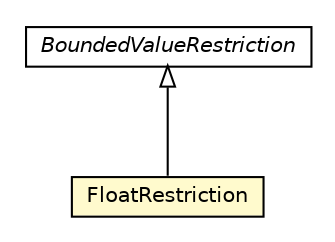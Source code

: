 #!/usr/local/bin/dot
#
# Class diagram 
# Generated by UMLGraph version R5_6-24-gf6e263 (http://www.umlgraph.org/)
#

digraph G {
	edge [fontname="Helvetica",fontsize=10,labelfontname="Helvetica",labelfontsize=10];
	node [fontname="Helvetica",fontsize=10,shape=plaintext];
	nodesep=0.25;
	ranksep=0.5;
	// org.universAAL.middleware.owl.FloatRestriction
	c233488 [label=<<table title="org.universAAL.middleware.owl.FloatRestriction" border="0" cellborder="1" cellspacing="0" cellpadding="2" port="p" bgcolor="lemonChiffon" href="./FloatRestriction.html">
		<tr><td><table border="0" cellspacing="0" cellpadding="1">
<tr><td align="center" balign="center"> FloatRestriction </td></tr>
		</table></td></tr>
		</table>>, URL="./FloatRestriction.html", fontname="Helvetica", fontcolor="black", fontsize=10.0];
	// org.universAAL.middleware.owl.BoundedValueRestriction
	c233496 [label=<<table title="org.universAAL.middleware.owl.BoundedValueRestriction" border="0" cellborder="1" cellspacing="0" cellpadding="2" port="p" href="./BoundedValueRestriction.html">
		<tr><td><table border="0" cellspacing="0" cellpadding="1">
<tr><td align="center" balign="center"><font face="Helvetica-Oblique"> BoundedValueRestriction </font></td></tr>
		</table></td></tr>
		</table>>, URL="./BoundedValueRestriction.html", fontname="Helvetica", fontcolor="black", fontsize=10.0];
	//org.universAAL.middleware.owl.FloatRestriction extends org.universAAL.middleware.owl.BoundedValueRestriction
	c233496:p -> c233488:p [dir=back,arrowtail=empty];
}

